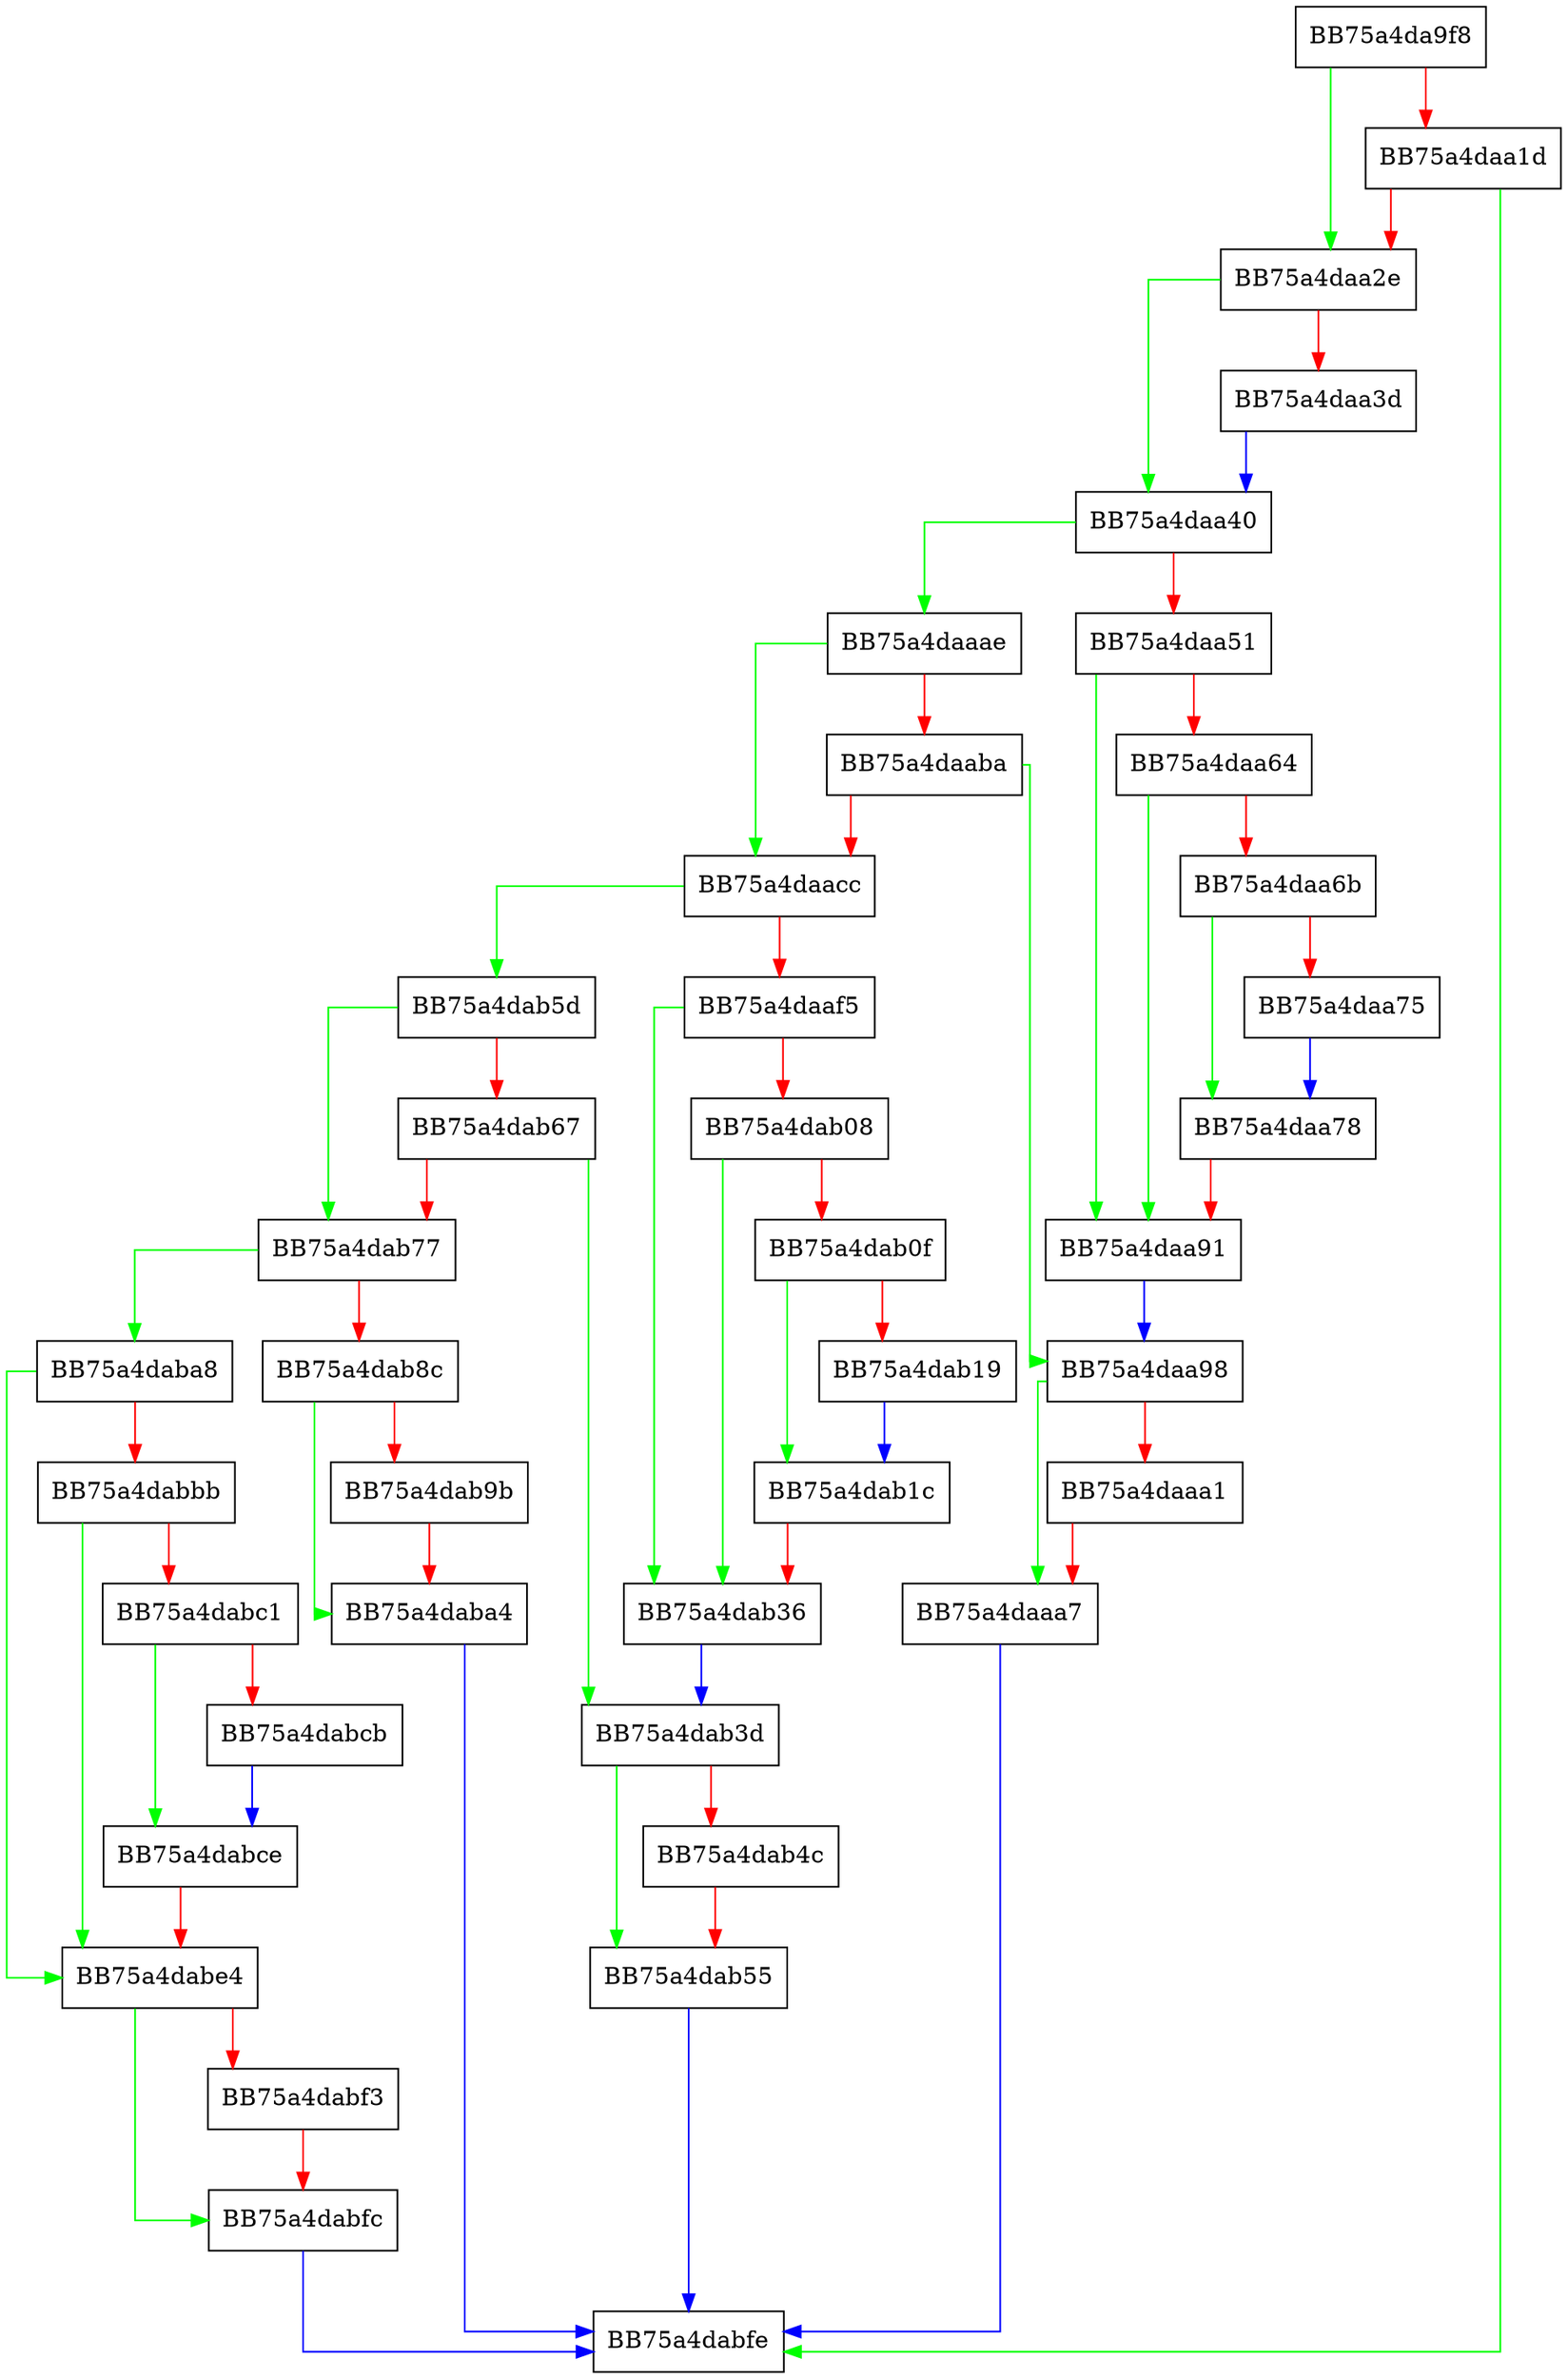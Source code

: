 digraph BackupDisk {
  node [shape="box"];
  graph [splines=ortho];
  BB75a4da9f8 -> BB75a4daa2e [color="green"];
  BB75a4da9f8 -> BB75a4daa1d [color="red"];
  BB75a4daa1d -> BB75a4dabfe [color="green"];
  BB75a4daa1d -> BB75a4daa2e [color="red"];
  BB75a4daa2e -> BB75a4daa40 [color="green"];
  BB75a4daa2e -> BB75a4daa3d [color="red"];
  BB75a4daa3d -> BB75a4daa40 [color="blue"];
  BB75a4daa40 -> BB75a4daaae [color="green"];
  BB75a4daa40 -> BB75a4daa51 [color="red"];
  BB75a4daa51 -> BB75a4daa91 [color="green"];
  BB75a4daa51 -> BB75a4daa64 [color="red"];
  BB75a4daa64 -> BB75a4daa91 [color="green"];
  BB75a4daa64 -> BB75a4daa6b [color="red"];
  BB75a4daa6b -> BB75a4daa78 [color="green"];
  BB75a4daa6b -> BB75a4daa75 [color="red"];
  BB75a4daa75 -> BB75a4daa78 [color="blue"];
  BB75a4daa78 -> BB75a4daa91 [color="red"];
  BB75a4daa91 -> BB75a4daa98 [color="blue"];
  BB75a4daa98 -> BB75a4daaa7 [color="green"];
  BB75a4daa98 -> BB75a4daaa1 [color="red"];
  BB75a4daaa1 -> BB75a4daaa7 [color="red"];
  BB75a4daaa7 -> BB75a4dabfe [color="blue"];
  BB75a4daaae -> BB75a4daacc [color="green"];
  BB75a4daaae -> BB75a4daaba [color="red"];
  BB75a4daaba -> BB75a4daa98 [color="green"];
  BB75a4daaba -> BB75a4daacc [color="red"];
  BB75a4daacc -> BB75a4dab5d [color="green"];
  BB75a4daacc -> BB75a4daaf5 [color="red"];
  BB75a4daaf5 -> BB75a4dab36 [color="green"];
  BB75a4daaf5 -> BB75a4dab08 [color="red"];
  BB75a4dab08 -> BB75a4dab36 [color="green"];
  BB75a4dab08 -> BB75a4dab0f [color="red"];
  BB75a4dab0f -> BB75a4dab1c [color="green"];
  BB75a4dab0f -> BB75a4dab19 [color="red"];
  BB75a4dab19 -> BB75a4dab1c [color="blue"];
  BB75a4dab1c -> BB75a4dab36 [color="red"];
  BB75a4dab36 -> BB75a4dab3d [color="blue"];
  BB75a4dab3d -> BB75a4dab55 [color="green"];
  BB75a4dab3d -> BB75a4dab4c [color="red"];
  BB75a4dab4c -> BB75a4dab55 [color="red"];
  BB75a4dab55 -> BB75a4dabfe [color="blue"];
  BB75a4dab5d -> BB75a4dab77 [color="green"];
  BB75a4dab5d -> BB75a4dab67 [color="red"];
  BB75a4dab67 -> BB75a4dab3d [color="green"];
  BB75a4dab67 -> BB75a4dab77 [color="red"];
  BB75a4dab77 -> BB75a4daba8 [color="green"];
  BB75a4dab77 -> BB75a4dab8c [color="red"];
  BB75a4dab8c -> BB75a4daba4 [color="green"];
  BB75a4dab8c -> BB75a4dab9b [color="red"];
  BB75a4dab9b -> BB75a4daba4 [color="red"];
  BB75a4daba4 -> BB75a4dabfe [color="blue"];
  BB75a4daba8 -> BB75a4dabe4 [color="green"];
  BB75a4daba8 -> BB75a4dabbb [color="red"];
  BB75a4dabbb -> BB75a4dabe4 [color="green"];
  BB75a4dabbb -> BB75a4dabc1 [color="red"];
  BB75a4dabc1 -> BB75a4dabce [color="green"];
  BB75a4dabc1 -> BB75a4dabcb [color="red"];
  BB75a4dabcb -> BB75a4dabce [color="blue"];
  BB75a4dabce -> BB75a4dabe4 [color="red"];
  BB75a4dabe4 -> BB75a4dabfc [color="green"];
  BB75a4dabe4 -> BB75a4dabf3 [color="red"];
  BB75a4dabf3 -> BB75a4dabfc [color="red"];
  BB75a4dabfc -> BB75a4dabfe [color="blue"];
}